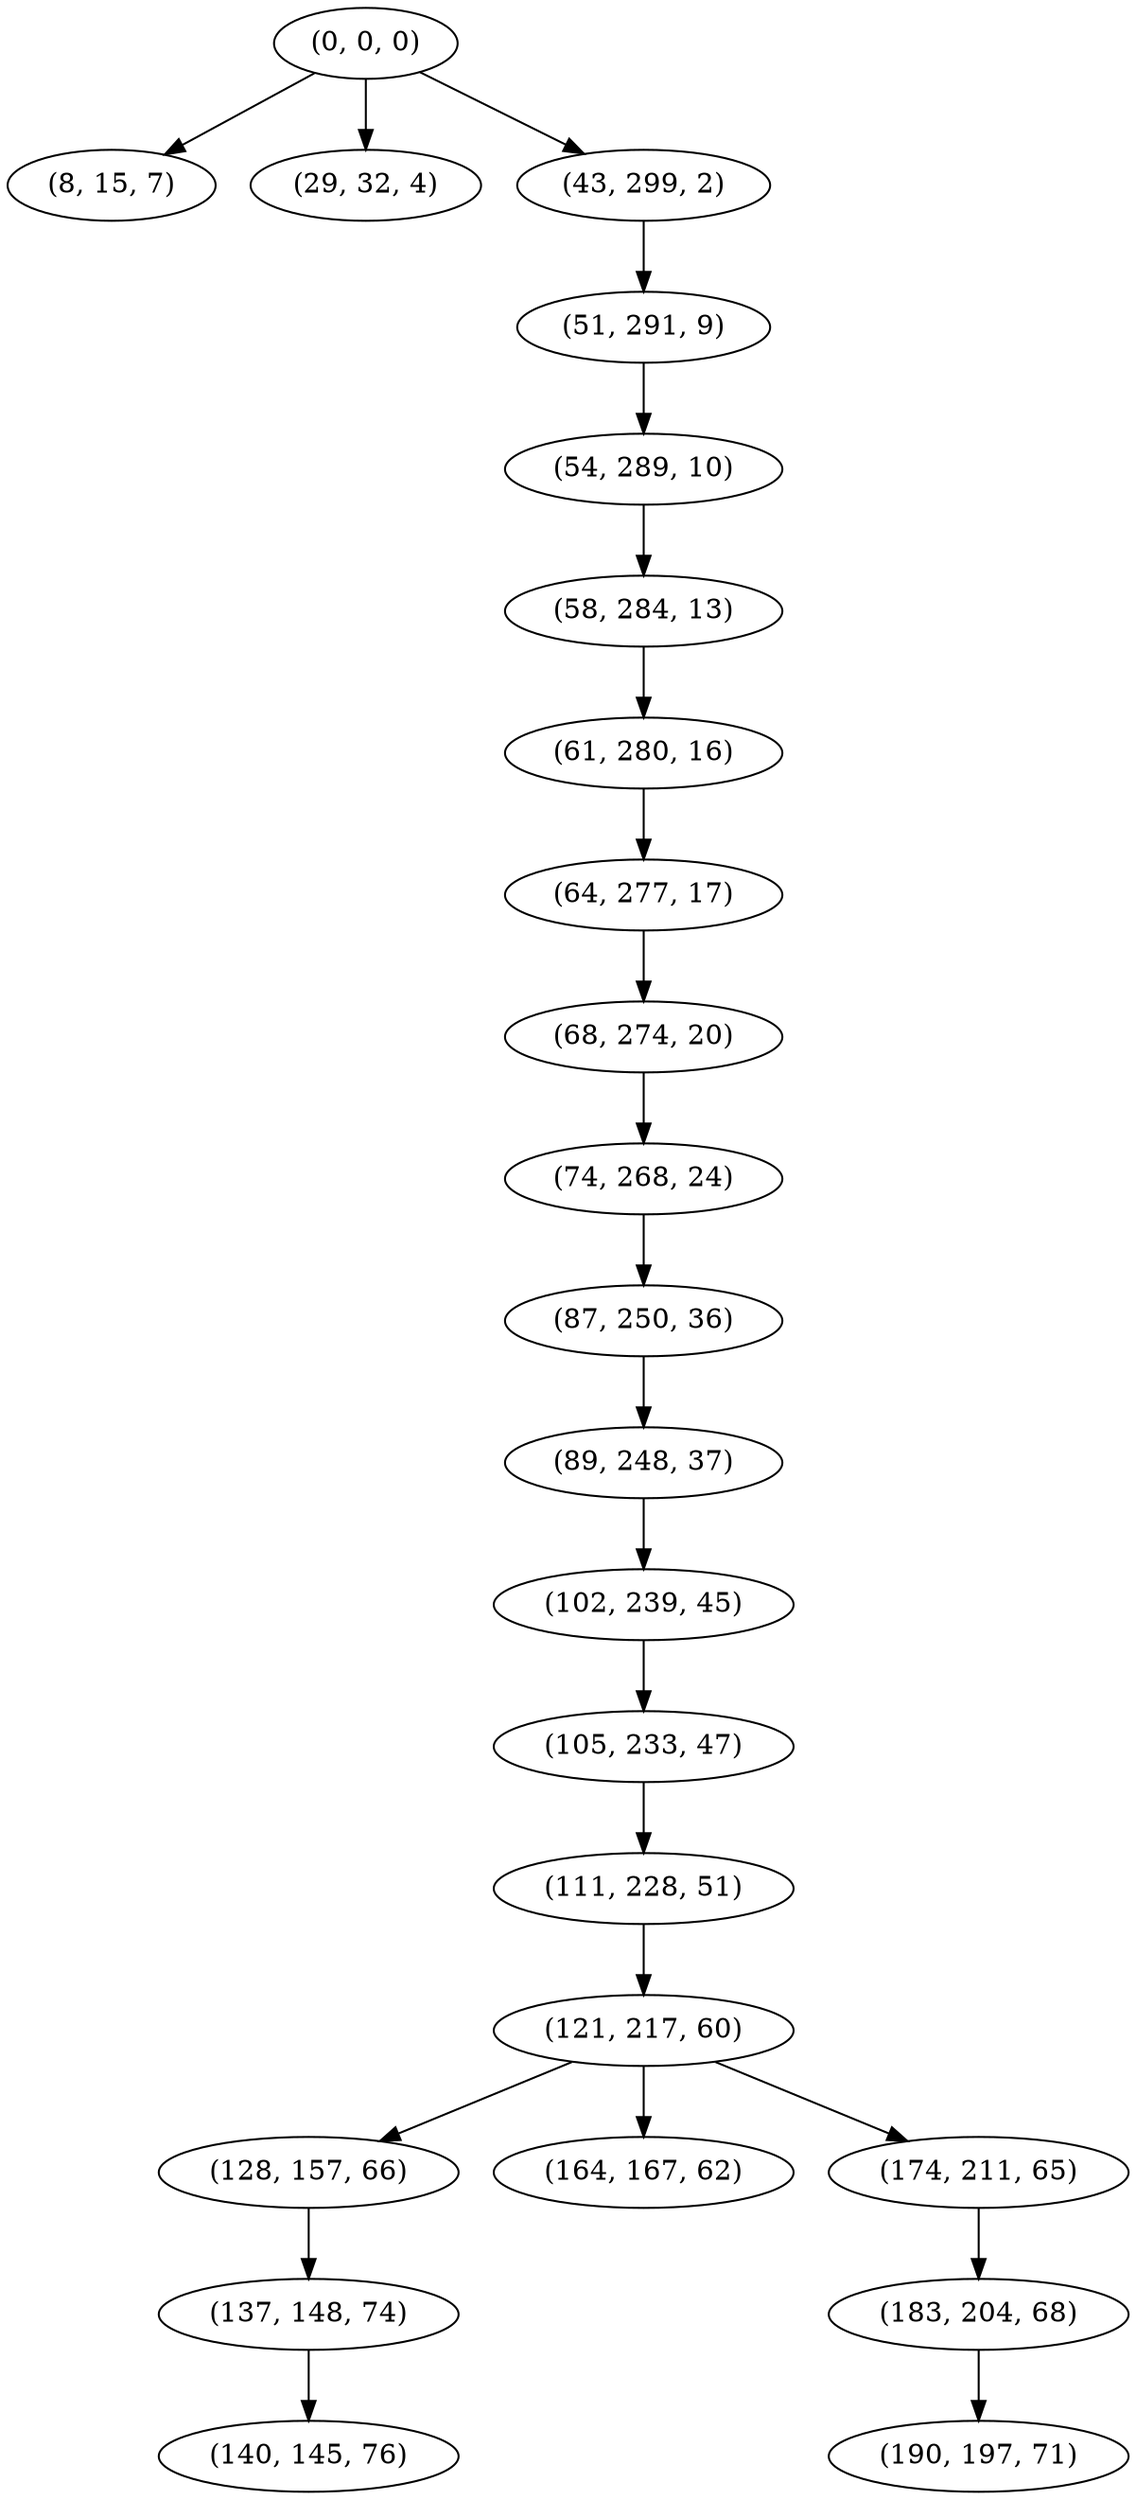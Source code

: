 digraph tree {
    "(0, 0, 0)";
    "(8, 15, 7)";
    "(29, 32, 4)";
    "(43, 299, 2)";
    "(51, 291, 9)";
    "(54, 289, 10)";
    "(58, 284, 13)";
    "(61, 280, 16)";
    "(64, 277, 17)";
    "(68, 274, 20)";
    "(74, 268, 24)";
    "(87, 250, 36)";
    "(89, 248, 37)";
    "(102, 239, 45)";
    "(105, 233, 47)";
    "(111, 228, 51)";
    "(121, 217, 60)";
    "(128, 157, 66)";
    "(137, 148, 74)";
    "(140, 145, 76)";
    "(164, 167, 62)";
    "(174, 211, 65)";
    "(183, 204, 68)";
    "(190, 197, 71)";
    "(0, 0, 0)" -> "(8, 15, 7)";
    "(0, 0, 0)" -> "(29, 32, 4)";
    "(0, 0, 0)" -> "(43, 299, 2)";
    "(43, 299, 2)" -> "(51, 291, 9)";
    "(51, 291, 9)" -> "(54, 289, 10)";
    "(54, 289, 10)" -> "(58, 284, 13)";
    "(58, 284, 13)" -> "(61, 280, 16)";
    "(61, 280, 16)" -> "(64, 277, 17)";
    "(64, 277, 17)" -> "(68, 274, 20)";
    "(68, 274, 20)" -> "(74, 268, 24)";
    "(74, 268, 24)" -> "(87, 250, 36)";
    "(87, 250, 36)" -> "(89, 248, 37)";
    "(89, 248, 37)" -> "(102, 239, 45)";
    "(102, 239, 45)" -> "(105, 233, 47)";
    "(105, 233, 47)" -> "(111, 228, 51)";
    "(111, 228, 51)" -> "(121, 217, 60)";
    "(121, 217, 60)" -> "(128, 157, 66)";
    "(121, 217, 60)" -> "(164, 167, 62)";
    "(121, 217, 60)" -> "(174, 211, 65)";
    "(128, 157, 66)" -> "(137, 148, 74)";
    "(137, 148, 74)" -> "(140, 145, 76)";
    "(174, 211, 65)" -> "(183, 204, 68)";
    "(183, 204, 68)" -> "(190, 197, 71)";
}
